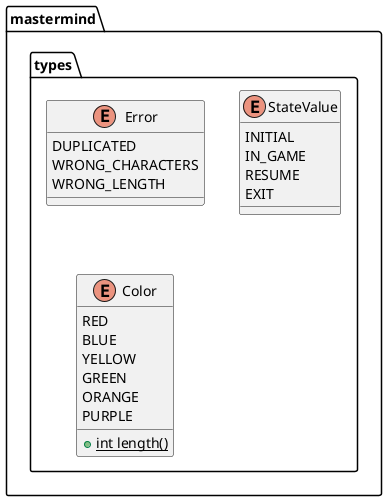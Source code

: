 @startuml
enum mastermind.types.Error [[java:jprieto.mastermind.types.Error]] {
	DUPLICATED
	WRONG_CHARACTERS
	WRONG_LENGTH
}
enum mastermind.types.StateValue [[java:jprieto.mastermind.types.StateValue]] {
	INITIAL
	IN_GAME
	RESUME
	EXIT
}
enum mastermind.types.Color [[java:jprieto.mastermind.types.Color]] {
	RED
	BLUE
	YELLOW
	GREEN
	ORANGE
	PURPLE
	+{static}int length()
}
@enduml